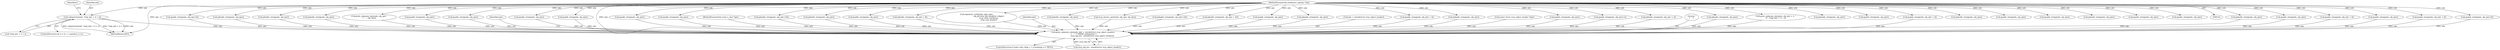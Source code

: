 digraph "0_tcpdump_3c8a2b0e91d8d8947e89384dacf6b54673083e71@pointer" {
"1001612" [label="(Call,safeputchar(ndo, *(obj_tptr + 4 + i)))"];
"1000143" [label="(MethodParameterIn,netdissect_options *ndo)"];
"1003345" [label="(Call,print_unknown_data(ndo, tptr + sizeof(struct rsvp_object_header), \"\n\t    \", /* FIXME indentation */\n                               rsvp_obj_len - sizeof(struct rsvp_object_header)))"];
"1000361" [label="(Call,ipaddr_string(ndo, obj_tptr))"];
"1003345" [label="(Call,print_unknown_data(ndo, tptr + sizeof(struct rsvp_object_header), \"\n\t    \", /* FIXME indentation */\n                               rsvp_obj_len - sizeof(struct rsvp_object_header)))"];
"1002239" [label="(Call,ipaddr_string(ndo, obj_tptr))"];
"1002280" [label="(Call,ip6addr_string(ndo, obj_tptr+20))"];
"1003346" [label="(Identifier,ndo)"];
"1002179" [label="(Call,ip6addr_string(ndo, obj_tptr))"];
"1000939" [label="(Call,ip6addr_string(ndo, obj_tptr))"];
"1002656" [label="(Call,ipaddr_string(ndo, obj_tptr))"];
"1003388" [label="(MethodReturn,RET)"];
"1000504" [label="(Call,ip6addr_string(ndo, obj_tptr + 8))"];
"1002342" [label="(Call,ipaddr_string(ndo, obj_tptr))"];
"1003077" [label="(Call,signature_verify(ndo, pptr, plen,\n                                            obj_ptr.rsvp_obj_integrity->digest,\n                                            rsvp_clear_checksum,\n                                            rsvp_com_header))"];
"1000909" [label="(Call,ip6addr_string(ndo, obj_tptr))"];
"1003347" [label="(Call,tptr + sizeof(struct rsvp_object_header))"];
"1002105" [label="(Call,rsvp_intserv_print(ndo, obj_tptr, obj_tlen))"];
"1000950" [label="(Call,ip6addr_string(ndo, obj_tptr+20))"];
"1000182" [label="(Call,(const struct rsvp_object_header *)tptr)"];
"1000461" [label="(Call,ip6addr_string(ndo, obj_tptr))"];
"1000469" [label="(Call,ip6addr_string(ndo, obj_tptr + 20))"];
"1002149" [label="(Call,ipaddr_string(ndo, obj_tptr))"];
"1003303" [label="(Call,ip6addr_string(ndo, obj_tptr))"];
"1003351" [label="(Literal,\"\n\t    \")"];
"1002577" [label="(Call,ipaddr_string(ndo, obj_tptr + 4))"];
"1001611" [label="(Identifier,i)"];
"1001957" [label="(Call,ip6addr_string(ndo, obj_tptr))"];
"1000569" [label="(Call,ipaddr_string(ndo, obj_tptr))"];
"1000982" [label="(Call,ipaddr_string(ndo, obj_tptr))"];
"1001012" [label="(Call,ipaddr_string(ndo, obj_tptr))"];
"1003335" [label="(ControlStructure,if (ndo->ndo_vflag > 1 || hexdump == TRUE))"];
"1001613" [label="(Identifier,ndo)"];
"1001403" [label="(Call,ipaddr_string(ndo, obj_tptr+2))"];
"1001788" [label="(Call,ip6addr_string(ndo, obj_tptr + 4))"];
"1000408" [label="(Call,ip6addr_string(ndo, obj_tptr))"];
"1002874" [label="(Call,print_unknown_data(ndo, obj_tptr + 2, \"\n\t\t\", *(obj_tptr + 1) - 2))"];
"1001767" [label="(Call,ipaddr_string(ndo, obj_tptr + 4))"];
"1001603" [label="(ControlStructure,for (i = 0; i < namelen; i++))"];
"1000707" [label="(Call,ip6addr_string(ndo, obj_tptr))"];
"1000679" [label="(Call,ipaddr_string(ndo, obj_tptr))"];
"1000540" [label="(Call,ipaddr_string(ndo, obj_tptr + 8))"];
"1002312" [label="(Call,ipaddr_string(ndo, obj_tptr))"];
"1000577" [label="(Call,ipaddr_string(ndo, obj_tptr + 8))"];
"1001023" [label="(Call,ipaddr_string(ndo, obj_tptr+8))"];
"1002353" [label="(Call,ipaddr_string(ndo, obj_tptr+8))"];
"1002746" [label="(Call,ip6addr_string(ndo, obj_tptr))"];
"1002269" [label="(Call,ip6addr_string(ndo, obj_tptr))"];
"1001612" [label="(Call,safeputchar(ndo, *(obj_tptr + 4 + i)))"];
"1003357" [label="(Identifier,tptr)"];
"1000532" [label="(Call,ipaddr_string(ndo, obj_tptr))"];
"1002209" [label="(Call,ip6addr_string(ndo, obj_tptr))"];
"1000642" [label="(Call,ip6addr_string(ndo, obj_tptr))"];
"1001614" [label="(Call,*(obj_tptr + 4 + i))"];
"1002574" [label="(Call,ipaddr_string(ndo, obj_tptr))"];
"1000143" [label="(MethodParameterIn,netdissect_options *ndo)"];
"1003329" [label="(Call,print_unknown_data(ndo, obj_tptr, \"\n\t    \", obj_tlen))"];
"1001921" [label="(Call,ipaddr_string(ndo, obj_tptr))"];
"1003278" [label="(Call,ipaddr_string(ndo, obj_tptr))"];
"1000146" [label="(MethodParameterIn,const u_char *tptr)"];
"1000879" [label="(Call,ipaddr_string(ndo, obj_tptr))"];
"1003352" [label="(Call,rsvp_obj_len - sizeof(struct rsvp_object_header))"];
"1000614" [label="(Call,ipaddr_string(ndo, obj_tptr))"];
"1001612" -> "1001603"  [label="AST: "];
"1001612" -> "1001614"  [label="CFG: "];
"1001613" -> "1001612"  [label="AST: "];
"1001614" -> "1001612"  [label="AST: "];
"1001611" -> "1001612"  [label="CFG: "];
"1001612" -> "1003388"  [label="DDG: safeputchar(ndo, *(obj_tptr + 4 + i))"];
"1001612" -> "1003388"  [label="DDG: *(obj_tptr + 4 + i)"];
"1001612" -> "1003388"  [label="DDG: ndo"];
"1000143" -> "1001612"  [label="DDG: ndo"];
"1001612" -> "1003345"  [label="DDG: ndo"];
"1000143" -> "1000142"  [label="AST: "];
"1000143" -> "1003388"  [label="DDG: ndo"];
"1000143" -> "1000361"  [label="DDG: ndo"];
"1000143" -> "1000408"  [label="DDG: ndo"];
"1000143" -> "1000461"  [label="DDG: ndo"];
"1000143" -> "1000469"  [label="DDG: ndo"];
"1000143" -> "1000504"  [label="DDG: ndo"];
"1000143" -> "1000532"  [label="DDG: ndo"];
"1000143" -> "1000540"  [label="DDG: ndo"];
"1000143" -> "1000569"  [label="DDG: ndo"];
"1000143" -> "1000577"  [label="DDG: ndo"];
"1000143" -> "1000614"  [label="DDG: ndo"];
"1000143" -> "1000642"  [label="DDG: ndo"];
"1000143" -> "1000679"  [label="DDG: ndo"];
"1000143" -> "1000707"  [label="DDG: ndo"];
"1000143" -> "1000879"  [label="DDG: ndo"];
"1000143" -> "1000909"  [label="DDG: ndo"];
"1000143" -> "1000939"  [label="DDG: ndo"];
"1000143" -> "1000950"  [label="DDG: ndo"];
"1000143" -> "1000982"  [label="DDG: ndo"];
"1000143" -> "1001012"  [label="DDG: ndo"];
"1000143" -> "1001023"  [label="DDG: ndo"];
"1000143" -> "1001403"  [label="DDG: ndo"];
"1000143" -> "1001767"  [label="DDG: ndo"];
"1000143" -> "1001788"  [label="DDG: ndo"];
"1000143" -> "1001921"  [label="DDG: ndo"];
"1000143" -> "1001957"  [label="DDG: ndo"];
"1000143" -> "1002105"  [label="DDG: ndo"];
"1000143" -> "1002149"  [label="DDG: ndo"];
"1000143" -> "1002179"  [label="DDG: ndo"];
"1000143" -> "1002209"  [label="DDG: ndo"];
"1000143" -> "1002239"  [label="DDG: ndo"];
"1000143" -> "1002269"  [label="DDG: ndo"];
"1000143" -> "1002280"  [label="DDG: ndo"];
"1000143" -> "1002312"  [label="DDG: ndo"];
"1000143" -> "1002342"  [label="DDG: ndo"];
"1000143" -> "1002353"  [label="DDG: ndo"];
"1000143" -> "1002574"  [label="DDG: ndo"];
"1000143" -> "1002577"  [label="DDG: ndo"];
"1000143" -> "1002656"  [label="DDG: ndo"];
"1000143" -> "1002746"  [label="DDG: ndo"];
"1000143" -> "1002874"  [label="DDG: ndo"];
"1000143" -> "1003077"  [label="DDG: ndo"];
"1000143" -> "1003278"  [label="DDG: ndo"];
"1000143" -> "1003303"  [label="DDG: ndo"];
"1000143" -> "1003329"  [label="DDG: ndo"];
"1000143" -> "1003345"  [label="DDG: ndo"];
"1003345" -> "1003335"  [label="AST: "];
"1003345" -> "1003352"  [label="CFG: "];
"1003346" -> "1003345"  [label="AST: "];
"1003347" -> "1003345"  [label="AST: "];
"1003351" -> "1003345"  [label="AST: "];
"1003352" -> "1003345"  [label="AST: "];
"1003357" -> "1003345"  [label="CFG: "];
"1000642" -> "1003345"  [label="DDG: ndo"];
"1003303" -> "1003345"  [label="DDG: ndo"];
"1001023" -> "1003345"  [label="DDG: ndo"];
"1002179" -> "1003345"  [label="DDG: ndo"];
"1003329" -> "1003345"  [label="DDG: ndo"];
"1002105" -> "1003345"  [label="DDG: ndo"];
"1000408" -> "1003345"  [label="DDG: ndo"];
"1000679" -> "1003345"  [label="DDG: ndo"];
"1002239" -> "1003345"  [label="DDG: ndo"];
"1001403" -> "1003345"  [label="DDG: ndo"];
"1003278" -> "1003345"  [label="DDG: ndo"];
"1000614" -> "1003345"  [label="DDG: ndo"];
"1000982" -> "1003345"  [label="DDG: ndo"];
"1003077" -> "1003345"  [label="DDG: ndo"];
"1001921" -> "1003345"  [label="DDG: ndo"];
"1001957" -> "1003345"  [label="DDG: ndo"];
"1000707" -> "1003345"  [label="DDG: ndo"];
"1002353" -> "1003345"  [label="DDG: ndo"];
"1002746" -> "1003345"  [label="DDG: ndo"];
"1002280" -> "1003345"  [label="DDG: ndo"];
"1000577" -> "1003345"  [label="DDG: ndo"];
"1002209" -> "1003345"  [label="DDG: ndo"];
"1000950" -> "1003345"  [label="DDG: ndo"];
"1000909" -> "1003345"  [label="DDG: ndo"];
"1000504" -> "1003345"  [label="DDG: ndo"];
"1002149" -> "1003345"  [label="DDG: ndo"];
"1000361" -> "1003345"  [label="DDG: ndo"];
"1001767" -> "1003345"  [label="DDG: ndo"];
"1002312" -> "1003345"  [label="DDG: ndo"];
"1002874" -> "1003345"  [label="DDG: ndo"];
"1000879" -> "1003345"  [label="DDG: ndo"];
"1002656" -> "1003345"  [label="DDG: ndo"];
"1002577" -> "1003345"  [label="DDG: ndo"];
"1000469" -> "1003345"  [label="DDG: ndo"];
"1000540" -> "1003345"  [label="DDG: ndo"];
"1001788" -> "1003345"  [label="DDG: ndo"];
"1000146" -> "1003345"  [label="DDG: tptr"];
"1000182" -> "1003345"  [label="DDG: tptr"];
"1003352" -> "1003345"  [label="DDG: rsvp_obj_len"];
}
